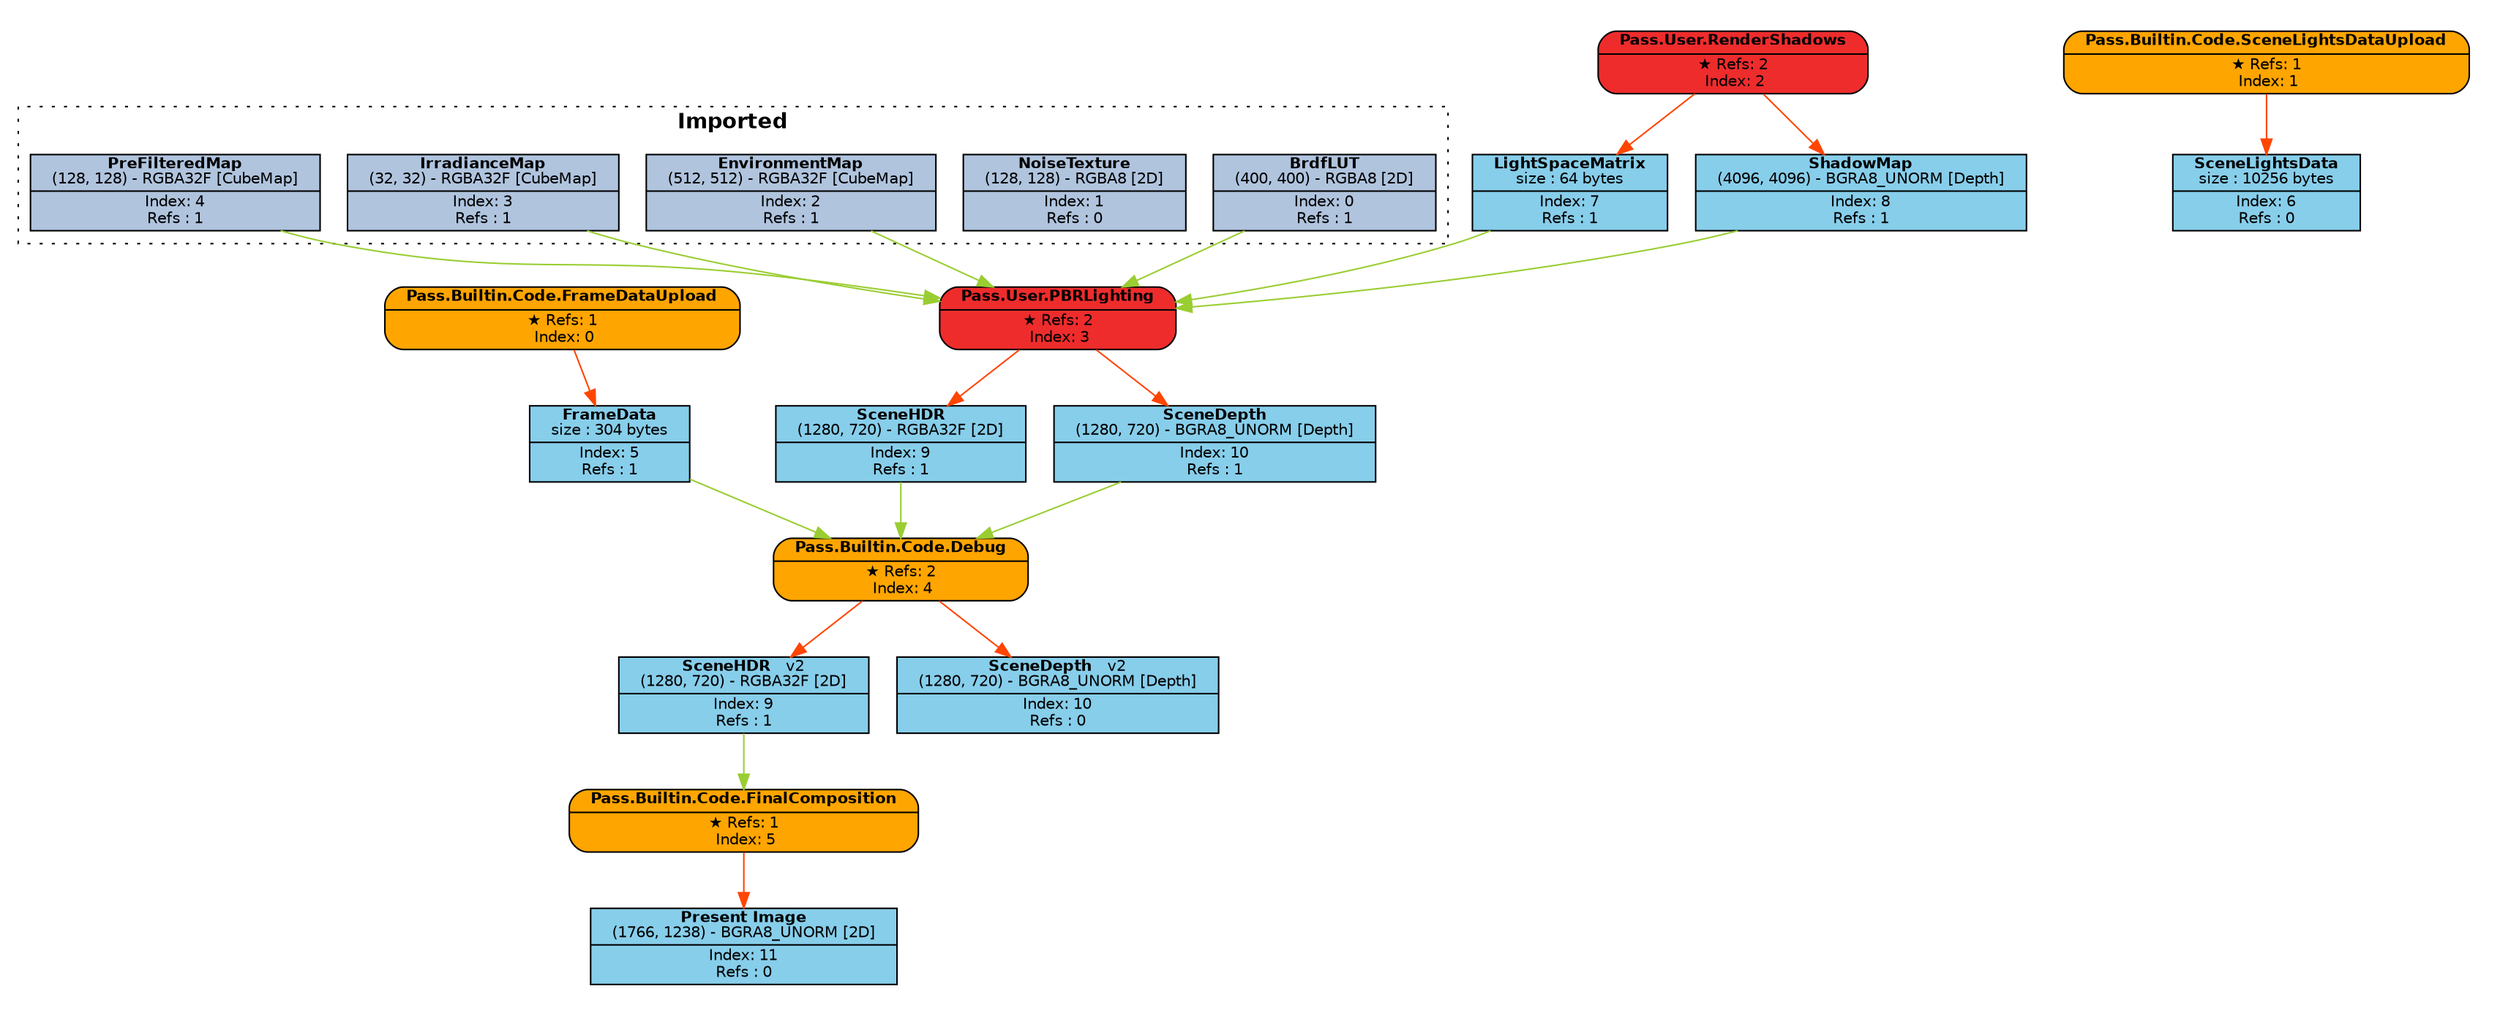 digraph FrameGraph {
graph [style=invis, rankdir="TB" ordering=out, splines=spline]
node [shape=record, fontname="helvetica", fontsize=10, margin="0.2,0.03"]

P0 [label=<{ {<B>Pass.Builtin.Code.FrameDataUpload</B>} | {&#x2605; Refs: 1<BR/> Index: 0} }> style="rounded,filled", fillcolor=orange]
P1 [label=<{ {<B>Pass.Builtin.Code.SceneLightsDataUpload</B>} | {&#x2605; Refs: 1<BR/> Index: 1} }> style="rounded,filled", fillcolor=orange]
P2 [label=<{ {<B>Pass.User.RenderShadows</B>} | {&#x2605; Refs: 2<BR/> Index: 2} }> style="rounded,filled", fillcolor=firebrick2]
P3 [label=<{ {<B>Pass.User.PBRLighting</B>} | {&#x2605; Refs: 2<BR/> Index: 3} }> style="rounded,filled", fillcolor=firebrick2]
P4 [label=<{ {<B>Pass.Builtin.Code.Debug</B>} | {&#x2605; Refs: 2<BR/> Index: 4} }> style="rounded,filled", fillcolor=orange]
P5 [label=<{ {<B>Pass.Builtin.Code.FinalComposition</B>} | {&#x2605; Refs: 1<BR/> Index: 5} }> style="rounded,filled", fillcolor=orange]

R0_1 [label=<{ {<B>BrdfLUT</B><BR/>(400, 400) - RGBA8 [2D]} | {Index: 0<BR/>Refs : 1} }> style=filled, fillcolor=lightsteelblue]
R1_1 [label=<{ {<B>NoiseTexture</B><BR/>(128, 128) - RGBA8 [2D]} | {Index: 1<BR/>Refs : 0} }> style=filled, fillcolor=lightsteelblue]
R2_1 [label=<{ {<B>EnvironmentMap</B><BR/>(512, 512) - RGBA32F [CubeMap]} | {Index: 2<BR/>Refs : 1} }> style=filled, fillcolor=lightsteelblue]
R3_1 [label=<{ {<B>IrradianceMap</B><BR/>(32, 32) - RGBA32F [CubeMap]} | {Index: 3<BR/>Refs : 1} }> style=filled, fillcolor=lightsteelblue]
R4_1 [label=<{ {<B>PreFilteredMap</B><BR/>(128, 128) - RGBA32F [CubeMap]} | {Index: 4<BR/>Refs : 1} }> style=filled, fillcolor=lightsteelblue]
R5_1 [label=<{ {<B>FrameData</B><BR/>size : 304 bytes} | {Index: 5<BR/>Refs : 1} }> style=filled, fillcolor=skyblue]
R6_1 [label=<{ {<B>SceneLightsData</B><BR/>size : 10256 bytes} | {Index: 6<BR/>Refs : 0} }> style=filled, fillcolor=skyblue]
R7_1 [label=<{ {<B>LightSpaceMatrix</B><BR/>size : 64 bytes} | {Index: 7<BR/>Refs : 1} }> style=filled, fillcolor=skyblue]
R8_1 [label=<{ {<B>ShadowMap</B><BR/>(4096, 4096) - BGRA8_UNORM [Depth]} | {Index: 8<BR/>Refs : 1} }> style=filled, fillcolor=skyblue]
R9_1 [label=<{ {<B>SceneHDR</B><BR/>(1280, 720) - RGBA32F [2D]} | {Index: 9<BR/>Refs : 1} }> style=filled, fillcolor=skyblue]
R10_1 [label=<{ {<B>SceneDepth</B><BR/>(1280, 720) - BGRA8_UNORM [Depth]} | {Index: 10<BR/>Refs : 1} }> style=filled, fillcolor=skyblue]
R9_2 [label=<{ {<B>SceneHDR</B>   <FONT>v2</FONT><BR/>(1280, 720) - RGBA32F [2D]} | {Index: 9<BR/>Refs : 1} }> style=filled, fillcolor=skyblue]
R10_2 [label=<{ {<B>SceneDepth</B>   <FONT>v2</FONT><BR/>(1280, 720) - BGRA8_UNORM [Depth]} | {Index: 10<BR/>Refs : 0} }> style=filled, fillcolor=skyblue]
R11_1 [label=<{ {<B>Present Image</B><BR/>(1766, 1238) - BGRA8_UNORM [2D]} | {Index: 11<BR/>Refs : 0} }> style=filled, fillcolor=skyblue]

P0 -> { R5_1 } [color=orangered]
P1 -> { R6_1 } [color=orangered]
P2 -> { R7_1 R8_1 } [color=orangered]
P3 -> { R9_1 R10_1 } [color=orangered]
P4 -> { R9_2 R10_2 } [color=orangered]
P5 -> { R11_1 } [color=orangered]

R0_1 -> { P3 } [color=olivedrab3]
R1_1 -> { } [color=olivedrab3]
R2_1 -> { P3 } [color=olivedrab3]
R3_1 -> { P3 } [color=olivedrab3]
R4_1 -> { P3 } [color=olivedrab3]
R5_1 -> { P4 } [color=olivedrab3]
R6_1 -> { } [color=olivedrab3]
R7_1 -> { P3 } [color=olivedrab3]
R8_1 -> { P3 } [color=olivedrab3]
R9_1 -> { P4 } [color=olivedrab3]
R10_1 -> { P4 } [color=olivedrab3]
R9_2 -> { P5 } [color=olivedrab3]
R10_2 -> { } [color=olivedrab3]
R11_1 -> { } [color=olivedrab3]

subgraph cluster_0 {
P0 R5_1 
}
subgraph cluster_1 {
P1 R6_1 
}
subgraph cluster_2 {
P2 R7_1 R8_1 
}
subgraph cluster_3 {
P3 R9_1 R10_1 
}
subgraph cluster_4 {
P4 
}
subgraph cluster_5 {
P5 R11_1 
}

subgraph cluster_imported_resources {
graph [style=dotted, fontname="helvetica", label=< <B>Imported</B> >]
R0_1 R1_1 R2_1 R3_1 R4_1 
}

}